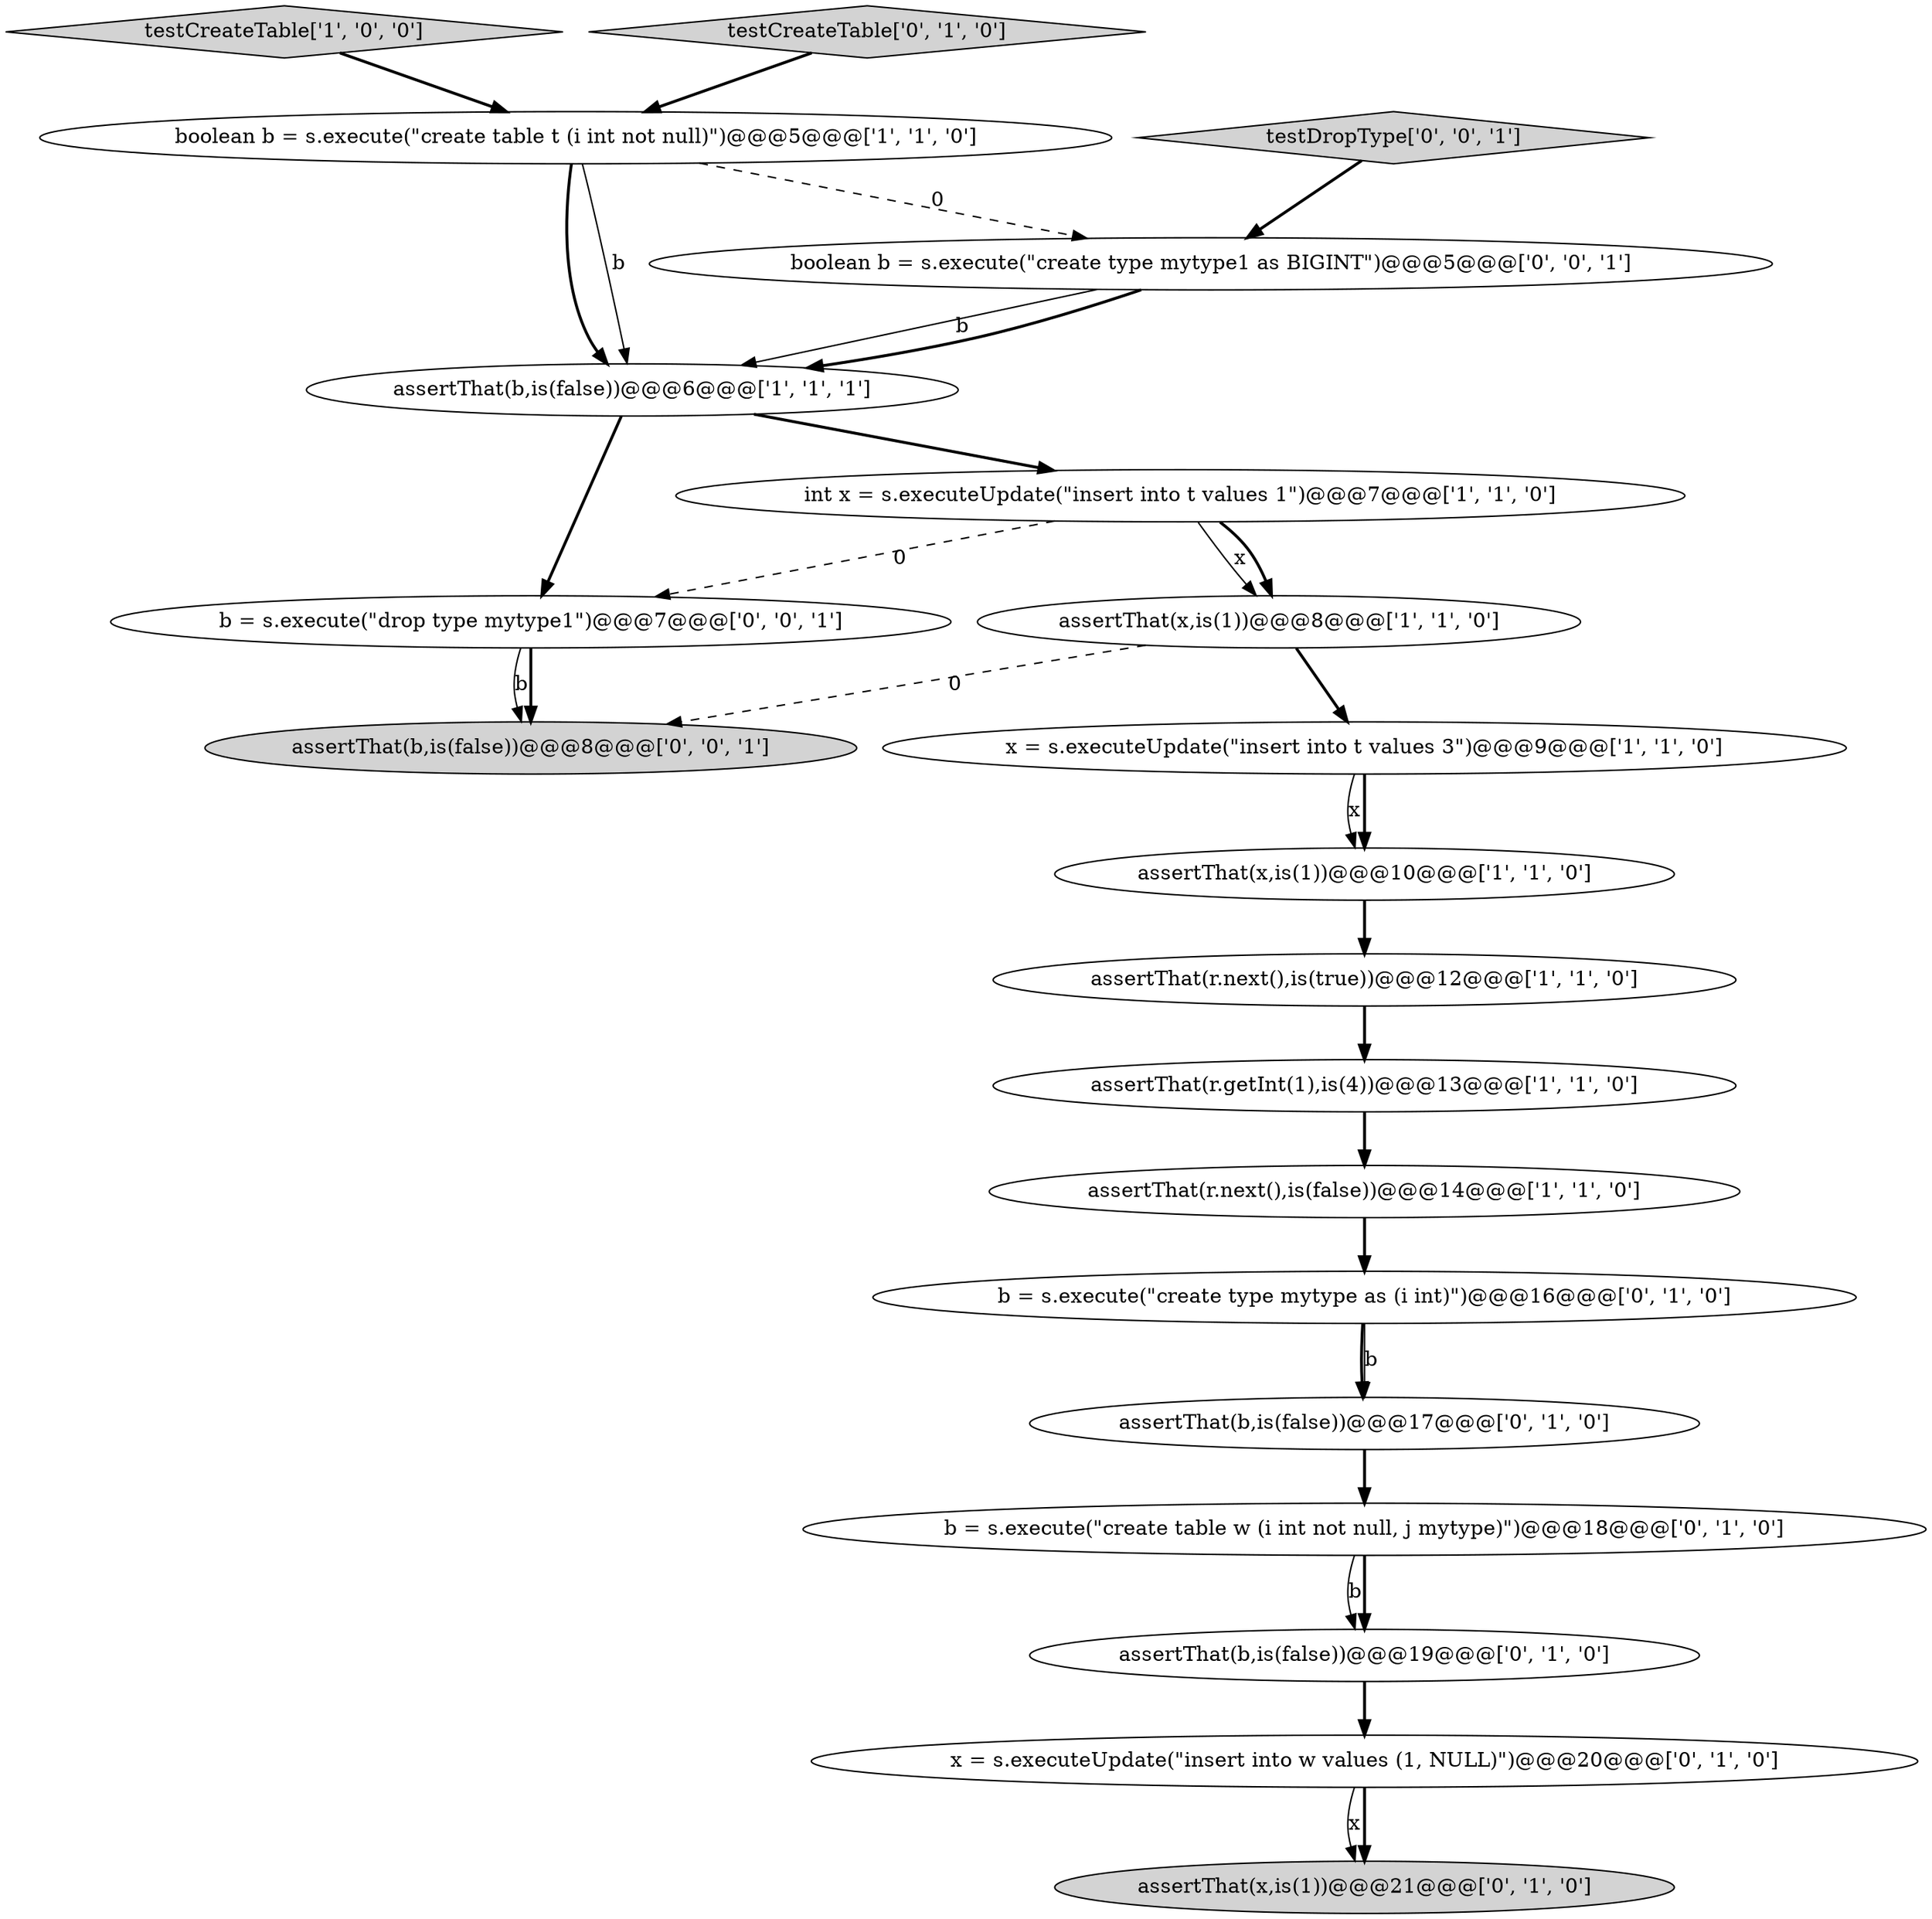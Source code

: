 digraph {
3 [style = filled, label = "testCreateTable['1', '0', '0']", fillcolor = lightgray, shape = diamond image = "AAA0AAABBB1BBB"];
2 [style = filled, label = "boolean b = s.execute(\"create table t (i int not null)\")@@@5@@@['1', '1', '0']", fillcolor = white, shape = ellipse image = "AAA0AAABBB1BBB"];
20 [style = filled, label = "assertThat(b,is(false))@@@8@@@['0', '0', '1']", fillcolor = lightgray, shape = ellipse image = "AAA0AAABBB3BBB"];
19 [style = filled, label = "testDropType['0', '0', '1']", fillcolor = lightgray, shape = diamond image = "AAA0AAABBB3BBB"];
4 [style = filled, label = "assertThat(r.getInt(1),is(4))@@@13@@@['1', '1', '0']", fillcolor = white, shape = ellipse image = "AAA0AAABBB1BBB"];
17 [style = filled, label = "b = s.execute(\"drop type mytype1\")@@@7@@@['0', '0', '1']", fillcolor = white, shape = ellipse image = "AAA0AAABBB3BBB"];
0 [style = filled, label = "assertThat(x,is(1))@@@8@@@['1', '1', '0']", fillcolor = white, shape = ellipse image = "AAA0AAABBB1BBB"];
10 [style = filled, label = "testCreateTable['0', '1', '0']", fillcolor = lightgray, shape = diamond image = "AAA0AAABBB2BBB"];
7 [style = filled, label = "x = s.executeUpdate(\"insert into t values 3\")@@@9@@@['1', '1', '0']", fillcolor = white, shape = ellipse image = "AAA0AAABBB1BBB"];
9 [style = filled, label = "int x = s.executeUpdate(\"insert into t values 1\")@@@7@@@['1', '1', '0']", fillcolor = white, shape = ellipse image = "AAA0AAABBB1BBB"];
14 [style = filled, label = "assertThat(x,is(1))@@@21@@@['0', '1', '0']", fillcolor = lightgray, shape = ellipse image = "AAA1AAABBB2BBB"];
1 [style = filled, label = "assertThat(x,is(1))@@@10@@@['1', '1', '0']", fillcolor = white, shape = ellipse image = "AAA0AAABBB1BBB"];
8 [style = filled, label = "assertThat(r.next(),is(false))@@@14@@@['1', '1', '0']", fillcolor = white, shape = ellipse image = "AAA0AAABBB1BBB"];
11 [style = filled, label = "b = s.execute(\"create table w (i int not null, j mytype)\")@@@18@@@['0', '1', '0']", fillcolor = white, shape = ellipse image = "AAA1AAABBB2BBB"];
6 [style = filled, label = "assertThat(r.next(),is(true))@@@12@@@['1', '1', '0']", fillcolor = white, shape = ellipse image = "AAA0AAABBB1BBB"];
13 [style = filled, label = "b = s.execute(\"create type mytype as (i int)\")@@@16@@@['0', '1', '0']", fillcolor = white, shape = ellipse image = "AAA1AAABBB2BBB"];
15 [style = filled, label = "assertThat(b,is(false))@@@19@@@['0', '1', '0']", fillcolor = white, shape = ellipse image = "AAA1AAABBB2BBB"];
5 [style = filled, label = "assertThat(b,is(false))@@@6@@@['1', '1', '1']", fillcolor = white, shape = ellipse image = "AAA0AAABBB1BBB"];
12 [style = filled, label = "assertThat(b,is(false))@@@17@@@['0', '1', '0']", fillcolor = white, shape = ellipse image = "AAA1AAABBB2BBB"];
18 [style = filled, label = "boolean b = s.execute(\"create type mytype1 as BIGINT\")@@@5@@@['0', '0', '1']", fillcolor = white, shape = ellipse image = "AAA0AAABBB3BBB"];
16 [style = filled, label = "x = s.executeUpdate(\"insert into w values (1, NULL)\")@@@20@@@['0', '1', '0']", fillcolor = white, shape = ellipse image = "AAA1AAABBB2BBB"];
18->5 [style = solid, label="b"];
10->2 [style = bold, label=""];
6->4 [style = bold, label=""];
3->2 [style = bold, label=""];
7->1 [style = solid, label="x"];
11->15 [style = solid, label="b"];
0->7 [style = bold, label=""];
2->5 [style = bold, label=""];
18->5 [style = bold, label=""];
9->0 [style = solid, label="x"];
9->17 [style = dashed, label="0"];
2->18 [style = dashed, label="0"];
17->20 [style = solid, label="b"];
4->8 [style = bold, label=""];
9->0 [style = bold, label=""];
11->15 [style = bold, label=""];
5->9 [style = bold, label=""];
17->20 [style = bold, label=""];
1->6 [style = bold, label=""];
2->5 [style = solid, label="b"];
0->20 [style = dashed, label="0"];
16->14 [style = solid, label="x"];
5->17 [style = bold, label=""];
13->12 [style = bold, label=""];
13->12 [style = solid, label="b"];
16->14 [style = bold, label=""];
15->16 [style = bold, label=""];
8->13 [style = bold, label=""];
12->11 [style = bold, label=""];
7->1 [style = bold, label=""];
19->18 [style = bold, label=""];
}
